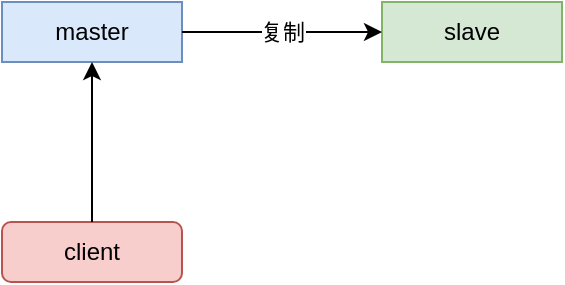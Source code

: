 <mxfile version="13.0.3" type="device"><diagram id="RaCOXX14RBulGb0n_zLF" name="Page-1"><mxGraphModel dx="946" dy="624" grid="1" gridSize="10" guides="1" tooltips="1" connect="1" arrows="1" fold="1" page="1" pageScale="1" pageWidth="827" pageHeight="1169" math="0" shadow="0"><root><mxCell id="0"/><mxCell id="1" parent="0"/><mxCell id="oqKtD6iOsfYDZsedoY64-1" value="master" style="rounded=0;whiteSpace=wrap;html=1;fillColor=#dae8fc;strokeColor=#6c8ebf;" vertex="1" parent="1"><mxGeometry x="210" y="170" width="90" height="30" as="geometry"/></mxCell><mxCell id="oqKtD6iOsfYDZsedoY64-2" value="slave" style="rounded=0;whiteSpace=wrap;html=1;fillColor=#d5e8d4;strokeColor=#82b366;" vertex="1" parent="1"><mxGeometry x="400" y="170" width="90" height="30" as="geometry"/></mxCell><mxCell id="oqKtD6iOsfYDZsedoY64-3" value="复制" style="endArrow=classic;html=1;exitX=1;exitY=0.5;exitDx=0;exitDy=0;entryX=0;entryY=0.5;entryDx=0;entryDy=0;" edge="1" parent="1" source="oqKtD6iOsfYDZsedoY64-1" target="oqKtD6iOsfYDZsedoY64-2"><mxGeometry width="50" height="50" relative="1" as="geometry"><mxPoint x="390" y="350" as="sourcePoint"/><mxPoint x="440" y="300" as="targetPoint"/></mxGeometry></mxCell><mxCell id="oqKtD6iOsfYDZsedoY64-11" value="client" style="rounded=1;whiteSpace=wrap;html=1;fillColor=#f8cecc;strokeColor=#b85450;" vertex="1" parent="1"><mxGeometry x="210" y="280" width="90" height="30" as="geometry"/></mxCell><mxCell id="oqKtD6iOsfYDZsedoY64-12" value="" style="endArrow=classic;html=1;entryX=0.5;entryY=1;entryDx=0;entryDy=0;exitX=0.5;exitY=0;exitDx=0;exitDy=0;" edge="1" parent="1" source="oqKtD6iOsfYDZsedoY64-11" target="oqKtD6iOsfYDZsedoY64-1"><mxGeometry width="50" height="50" relative="1" as="geometry"><mxPoint x="390" y="350" as="sourcePoint"/><mxPoint x="440" y="300" as="targetPoint"/></mxGeometry></mxCell></root></mxGraphModel></diagram></mxfile>